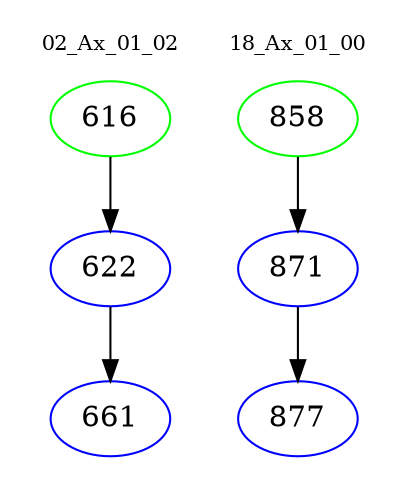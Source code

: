 digraph{
subgraph cluster_0 {
color = white
label = "02_Ax_01_02";
fontsize=10;
T0_616 [label="616", color="green"]
T0_616 -> T0_622 [color="black"]
T0_622 [label="622", color="blue"]
T0_622 -> T0_661 [color="black"]
T0_661 [label="661", color="blue"]
}
subgraph cluster_1 {
color = white
label = "18_Ax_01_00";
fontsize=10;
T1_858 [label="858", color="green"]
T1_858 -> T1_871 [color="black"]
T1_871 [label="871", color="blue"]
T1_871 -> T1_877 [color="black"]
T1_877 [label="877", color="blue"]
}
}
